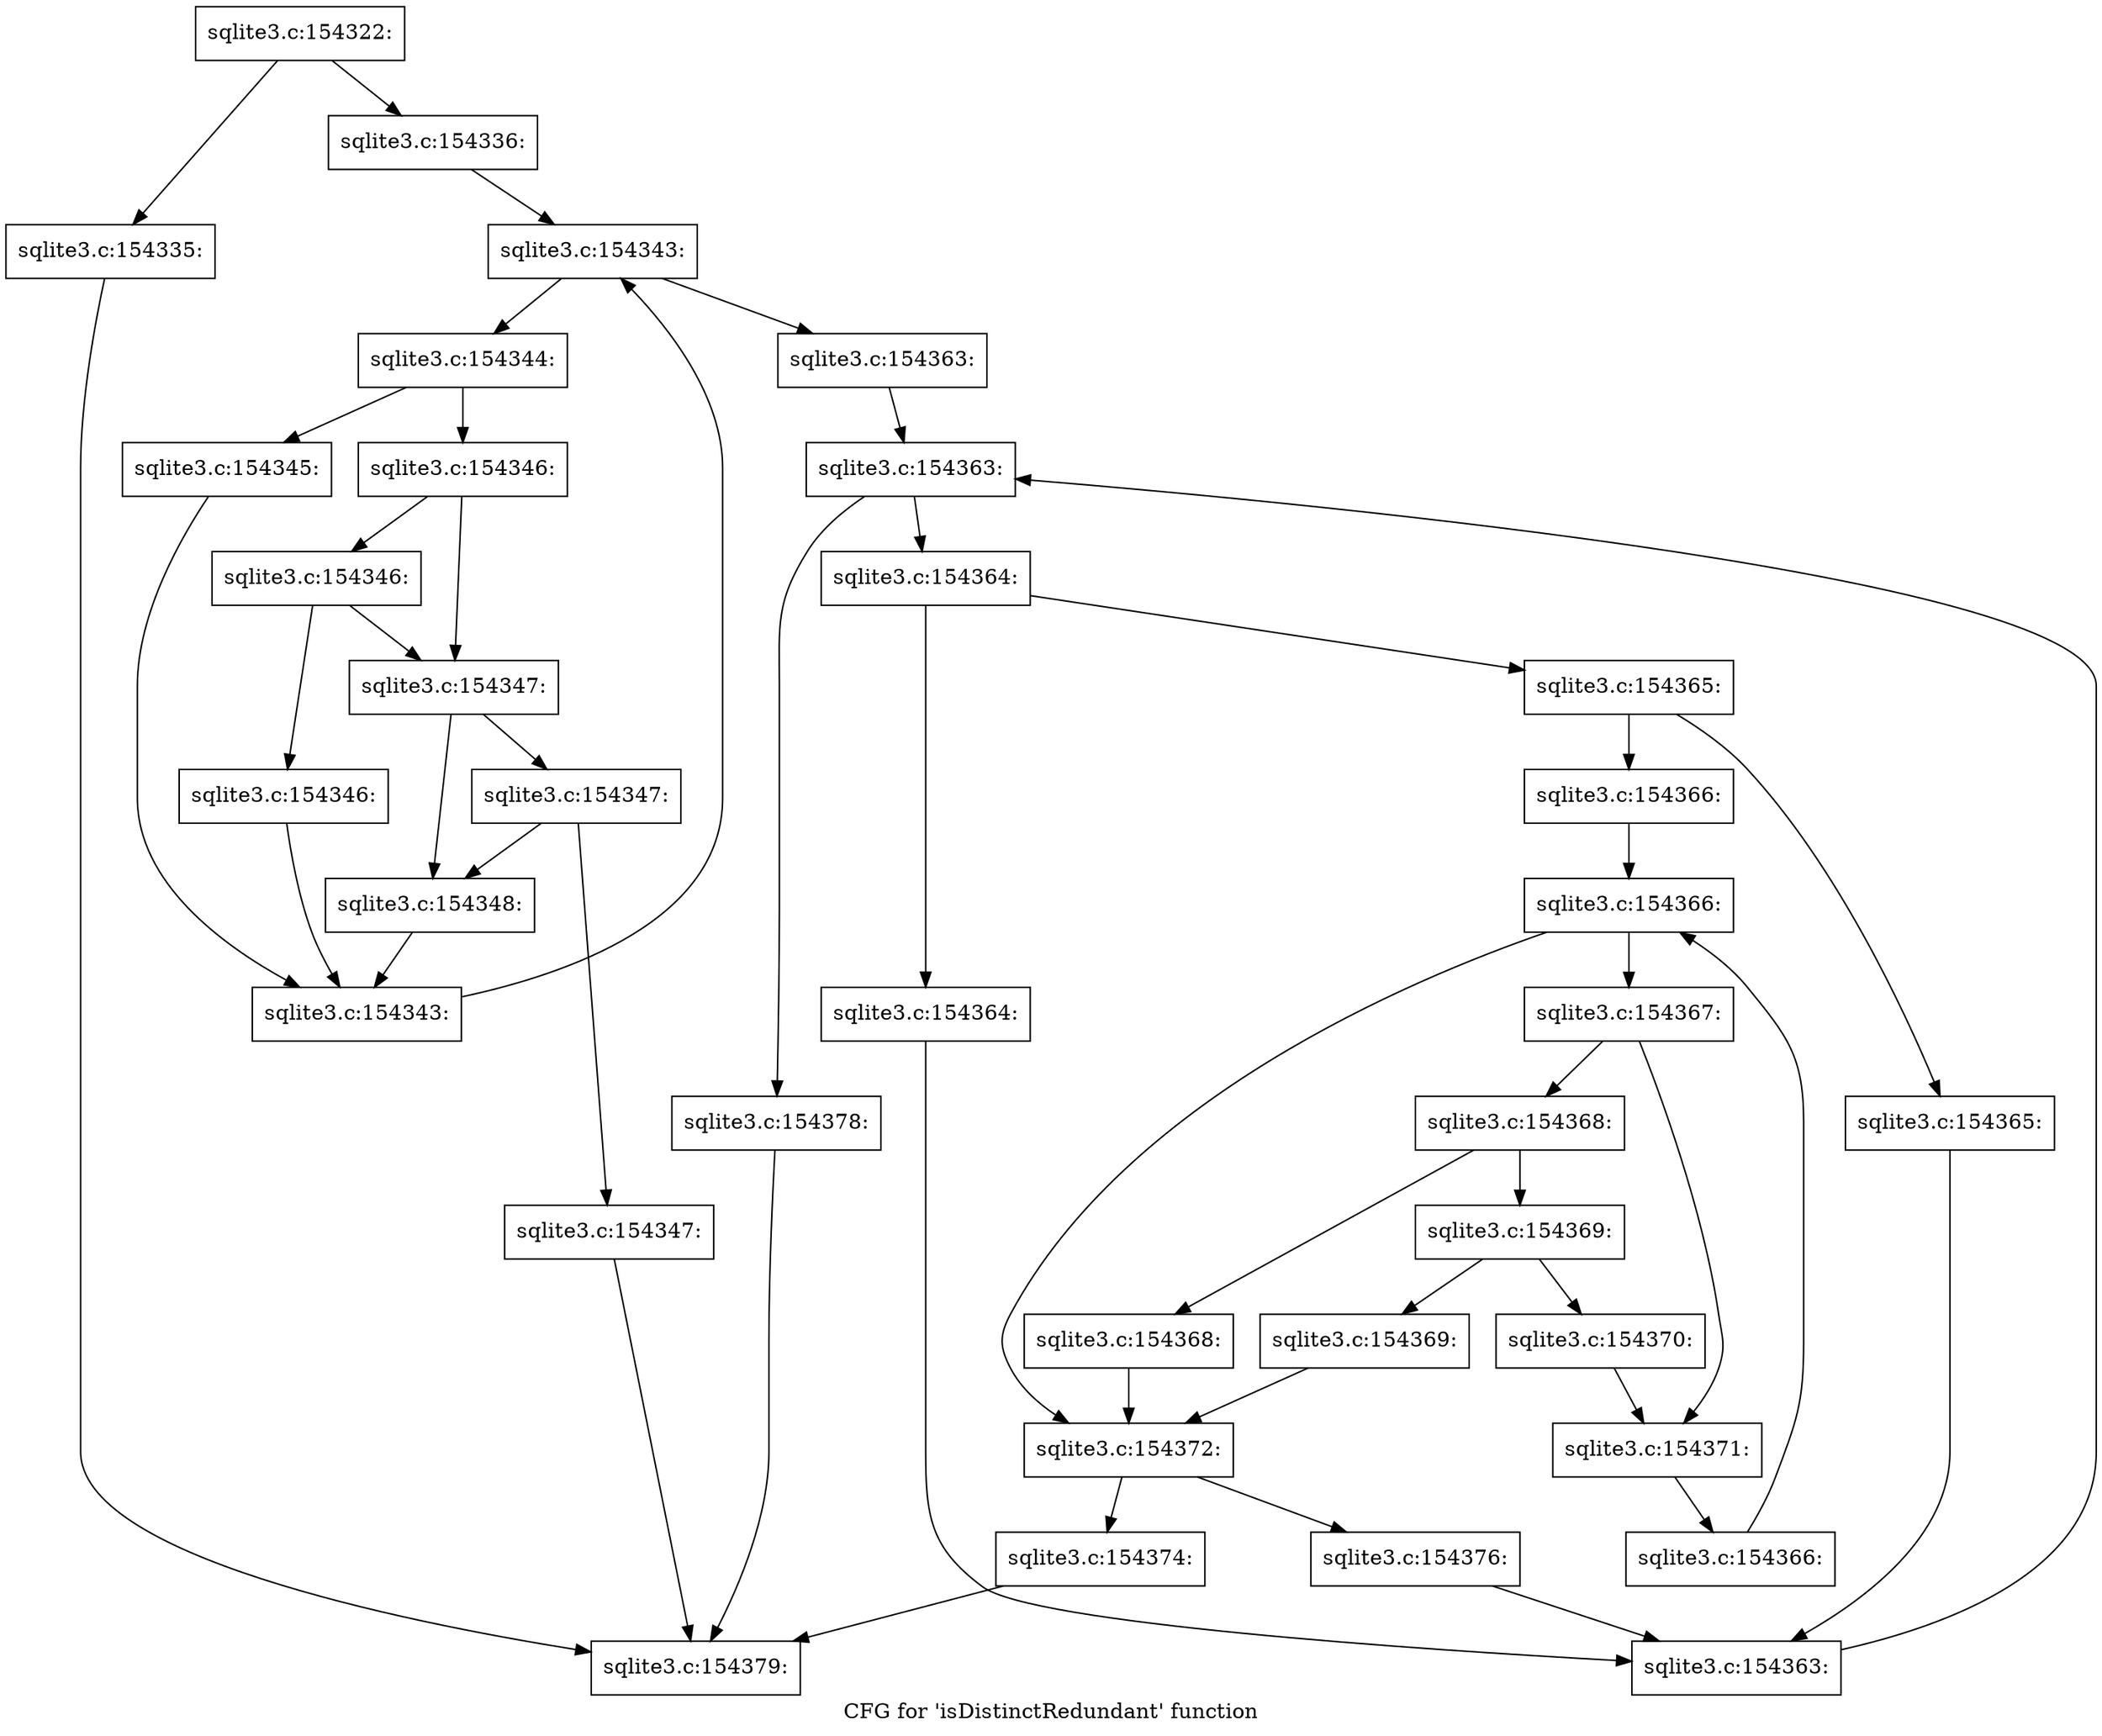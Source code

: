 digraph "CFG for 'isDistinctRedundant' function" {
	label="CFG for 'isDistinctRedundant' function";

	Node0x55c0f965ed90 [shape=record,label="{sqlite3.c:154322:}"];
	Node0x55c0f965ed90 -> Node0x55c0f9661e00;
	Node0x55c0f965ed90 -> Node0x55c0f9661e50;
	Node0x55c0f9661e00 [shape=record,label="{sqlite3.c:154335:}"];
	Node0x55c0f9661e00 -> Node0x55c0f965ef10;
	Node0x55c0f9661e50 [shape=record,label="{sqlite3.c:154336:}"];
	Node0x55c0f9661e50 -> Node0x55c0f9662f50;
	Node0x55c0f9662f50 [shape=record,label="{sqlite3.c:154343:}"];
	Node0x55c0f9662f50 -> Node0x55c0f9663170;
	Node0x55c0f9662f50 -> Node0x55c0f9662da0;
	Node0x55c0f9663170 [shape=record,label="{sqlite3.c:154344:}"];
	Node0x55c0f9663170 -> Node0x55c0f9663ff0;
	Node0x55c0f9663170 -> Node0x55c0f9664040;
	Node0x55c0f9663ff0 [shape=record,label="{sqlite3.c:154345:}"];
	Node0x55c0f9663ff0 -> Node0x55c0f96630e0;
	Node0x55c0f9664040 [shape=record,label="{sqlite3.c:154346:}"];
	Node0x55c0f9664040 -> Node0x55c0f9664450;
	Node0x55c0f9664040 -> Node0x55c0f9664400;
	Node0x55c0f9664450 [shape=record,label="{sqlite3.c:154346:}"];
	Node0x55c0f9664450 -> Node0x55c0f96643b0;
	Node0x55c0f9664450 -> Node0x55c0f9664400;
	Node0x55c0f96643b0 [shape=record,label="{sqlite3.c:154346:}"];
	Node0x55c0f96643b0 -> Node0x55c0f96630e0;
	Node0x55c0f9664400 [shape=record,label="{sqlite3.c:154347:}"];
	Node0x55c0f9664400 -> Node0x55c0f9664f00;
	Node0x55c0f9664400 -> Node0x55c0f9664eb0;
	Node0x55c0f9664f00 [shape=record,label="{sqlite3.c:154347:}"];
	Node0x55c0f9664f00 -> Node0x55c0f9664e60;
	Node0x55c0f9664f00 -> Node0x55c0f9664eb0;
	Node0x55c0f9664e60 [shape=record,label="{sqlite3.c:154347:}"];
	Node0x55c0f9664e60 -> Node0x55c0f965ef10;
	Node0x55c0f9664eb0 [shape=record,label="{sqlite3.c:154348:}"];
	Node0x55c0f9664eb0 -> Node0x55c0f96630e0;
	Node0x55c0f96630e0 [shape=record,label="{sqlite3.c:154343:}"];
	Node0x55c0f96630e0 -> Node0x55c0f9662f50;
	Node0x55c0f9662da0 [shape=record,label="{sqlite3.c:154363:}"];
	Node0x55c0f9662da0 -> Node0x55c0f9666110;
	Node0x55c0f9666110 [shape=record,label="{sqlite3.c:154363:}"];
	Node0x55c0f9666110 -> Node0x55c0f9666330;
	Node0x55c0f9666110 -> Node0x55c0f9665e00;
	Node0x55c0f9666330 [shape=record,label="{sqlite3.c:154364:}"];
	Node0x55c0f9666330 -> Node0x55c0f96666c0;
	Node0x55c0f9666330 -> Node0x55c0f9666670;
	Node0x55c0f9666670 [shape=record,label="{sqlite3.c:154364:}"];
	Node0x55c0f9666670 -> Node0x55c0f96662a0;
	Node0x55c0f96666c0 [shape=record,label="{sqlite3.c:154365:}"];
	Node0x55c0f96666c0 -> Node0x55c0f9666c00;
	Node0x55c0f96666c0 -> Node0x55c0f9666c50;
	Node0x55c0f9666c00 [shape=record,label="{sqlite3.c:154365:}"];
	Node0x55c0f9666c00 -> Node0x55c0f96662a0;
	Node0x55c0f9666c50 [shape=record,label="{sqlite3.c:154366:}"];
	Node0x55c0f9666c50 -> Node0x55c0f9667290;
	Node0x55c0f9667290 [shape=record,label="{sqlite3.c:154366:}"];
	Node0x55c0f9667290 -> Node0x55c0f96674b0;
	Node0x55c0f9667290 -> Node0x55c0f96670e0;
	Node0x55c0f96674b0 [shape=record,label="{sqlite3.c:154367:}"];
	Node0x55c0f96674b0 -> Node0x55c0f9667b00;
	Node0x55c0f96674b0 -> Node0x55c0f9667b50;
	Node0x55c0f9667b00 [shape=record,label="{sqlite3.c:154368:}"];
	Node0x55c0f9667b00 -> Node0x55c0f52d6540;
	Node0x55c0f9667b00 -> Node0x55c0f9669260;
	Node0x55c0f52d6540 [shape=record,label="{sqlite3.c:154368:}"];
	Node0x55c0f52d6540 -> Node0x55c0f96670e0;
	Node0x55c0f9669260 [shape=record,label="{sqlite3.c:154369:}"];
	Node0x55c0f9669260 -> Node0x55c0f52d6590;
	Node0x55c0f9669260 -> Node0x55c0f9669b90;
	Node0x55c0f52d6590 [shape=record,label="{sqlite3.c:154369:}"];
	Node0x55c0f52d6590 -> Node0x55c0f96670e0;
	Node0x55c0f9669b90 [shape=record,label="{sqlite3.c:154370:}"];
	Node0x55c0f9669b90 -> Node0x55c0f9667b50;
	Node0x55c0f9667b50 [shape=record,label="{sqlite3.c:154371:}"];
	Node0x55c0f9667b50 -> Node0x55c0f9667420;
	Node0x55c0f9667420 [shape=record,label="{sqlite3.c:154366:}"];
	Node0x55c0f9667420 -> Node0x55c0f9667290;
	Node0x55c0f96670e0 [shape=record,label="{sqlite3.c:154372:}"];
	Node0x55c0f96670e0 -> Node0x55c0f52d65e0;
	Node0x55c0f96670e0 -> Node0x55c0f966aa60;
	Node0x55c0f52d65e0 [shape=record,label="{sqlite3.c:154374:}"];
	Node0x55c0f52d65e0 -> Node0x55c0f965ef10;
	Node0x55c0f966aa60 [shape=record,label="{sqlite3.c:154376:}"];
	Node0x55c0f966aa60 -> Node0x55c0f96662a0;
	Node0x55c0f96662a0 [shape=record,label="{sqlite3.c:154363:}"];
	Node0x55c0f96662a0 -> Node0x55c0f9666110;
	Node0x55c0f9665e00 [shape=record,label="{sqlite3.c:154378:}"];
	Node0x55c0f9665e00 -> Node0x55c0f965ef10;
	Node0x55c0f965ef10 [shape=record,label="{sqlite3.c:154379:}"];
}
